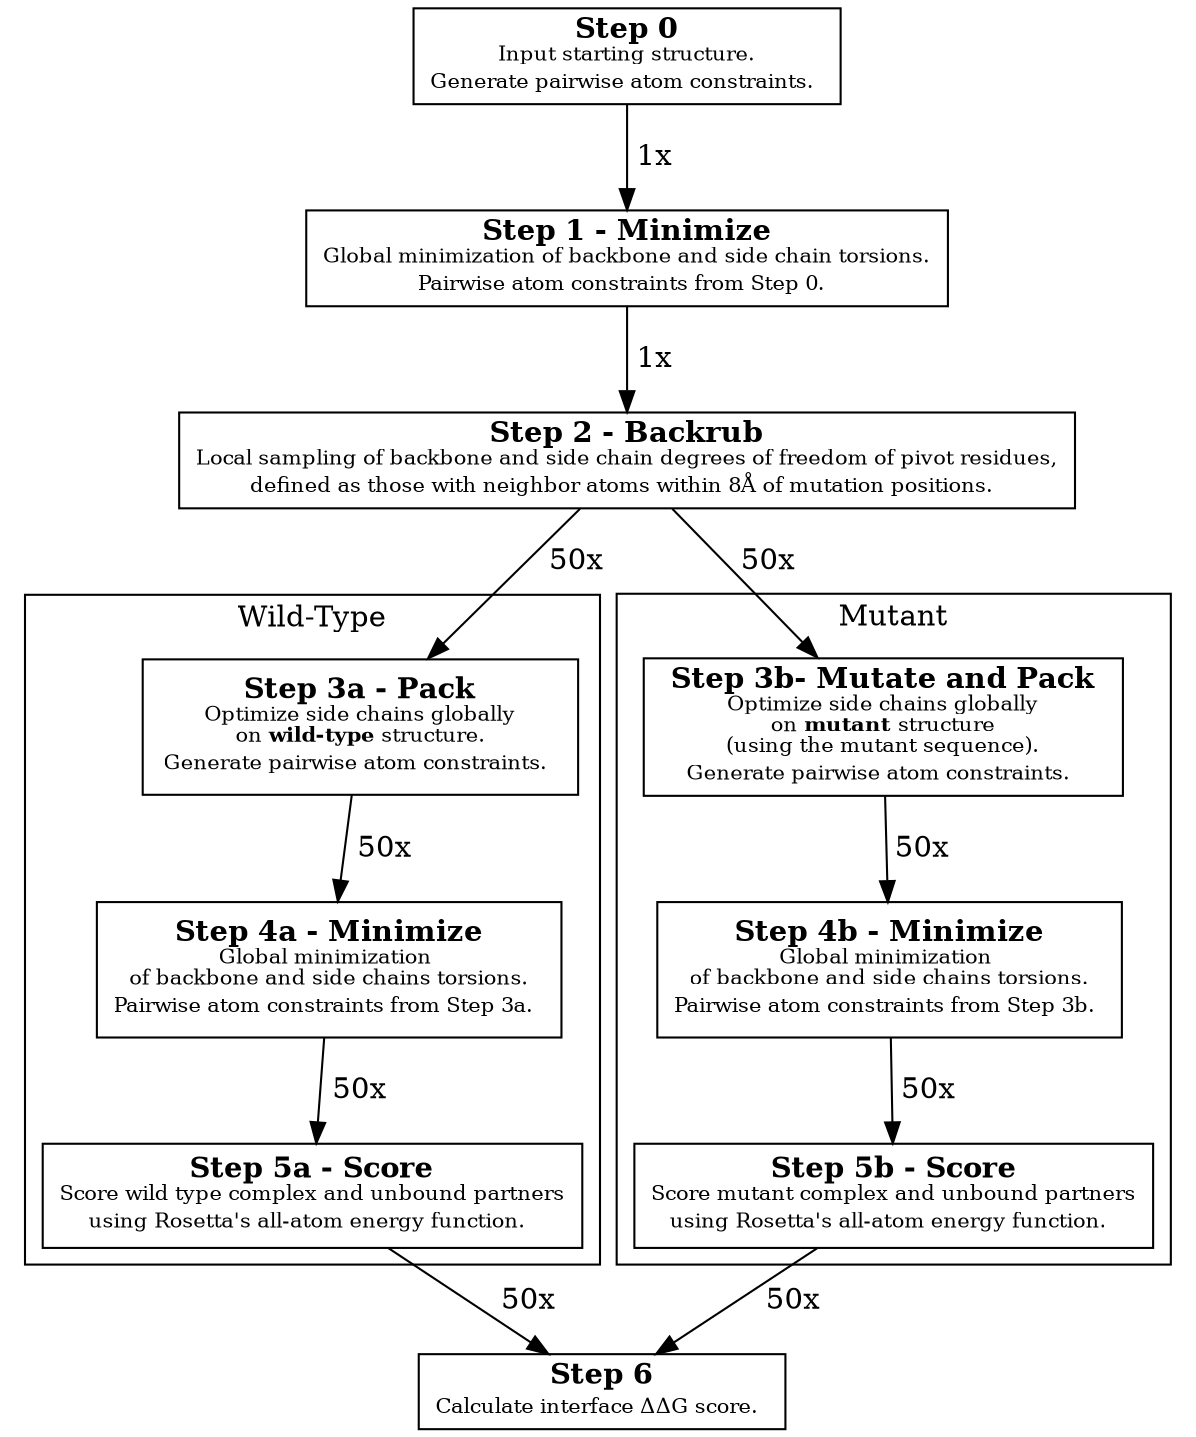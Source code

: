 digraph cluster{
rankdir=TB;
forcelabels=true;

step0 [label=< <B>Step 0</B> <BR/><FONT POINT-SIZE="10">
Input starting structure.<BR/>
Generate pairwise atom constraints.
</FONT> >, shape=box];

step1 [label=< <B>Step 1 - Minimize</B> <BR/><FONT POINT-SIZE="10">
Global minimization of backbone and side chain torsions.<BR/>
Pairwise atom constraints from Step 0.
</FONT> >, shape=box];

step2 [label=< <B>Step 2 - Backrub</B> <BR/><FONT POINT-SIZE="10">
Local sampling of backbone and side chain degrees of freedom of pivot residues,<BR/>
defined as those with neighbor atoms within 8Å of mutation positions.
</FONT> >, shape=box];

step3a [label=< <B>Step 3a - Pack</B> <BR/><FONT POINT-SIZE="10">
Optimize side chains globally<BR/>
on <B>wild-type</B> structure.<BR/>
Generate pairwise atom constraints.
</FONT> >, shape=box, width = 2.9, height = 0.9];

step3b [label=< <B>Step 3b- Mutate and Pack</B> <BR/><FONT POINT-SIZE="10">
Optimize side chains globally<BR/>
on <B>mutant</B> structure<BR/>
(using the mutant sequence).<BR/>
Generate pairwise atom constraints.
</FONT> >, shape=box, width = 2.9, height = 0.9];

step4a [label=< <B>Step 4a - Minimize</B> <BR/><FONT POINT-SIZE="10">
Global minimization <BR/>
of backbone and side chains torsions.<BR/>
Pairwise atom constraints from Step 3a.
</FONT> >, shape=box, width = 2.9, height = 0.9];

step4b [label=< <B>Step 4b - Minimize</B> <BR/><FONT POINT-SIZE="10">
Global minimization <BR/>
of backbone and side chains torsions.<BR/>
Pairwise atom constraints from Step 3b.
</FONT> >, shape=box, width = 2.9, height = 0.9];

step5a [label=< <B>Step 5a - Score</B> <BR/><FONT POINT-SIZE="10">
Score wild type complex and unbound partners<BR/>
using Rosetta's all-atom energy function.
</FONT> >, shape=box, width = 2.9, height = 0.7];

step5b [label=< <B>Step 5b - Score</B> <BR/><FONT POINT-SIZE="10">
Score mutant complex and unbound partners<BR/>
using Rosetta's all-atom energy function.
</FONT> >, shape=box, width = 2.9, height = 0.7];

step6 [label=< <B>Step 6</B> <BR/><FONT POINT-SIZE="10">
Calculate interface ΔΔG score.
</FONT> >, shape=box];

step0 -> step1 [label = " 1x"];
step1 -> step2 [label = " 1x"];
step2 -> step3a [label = " 50x"];
step2 -> step3b [label = " 50x"];

subgraph cluster0 {
step3a -> step4a [label = " 50x"];
step4a -> step5a [label = " 50x"];
label = "Wild-Type";
}
subgraph cluster1 {
step3b -> step4b [label = " 50x"];
step4b -> step5b [label = " 50x"];
label = "Mutant";
}

step5a -> step6 [label = " 50x"];
step5b -> step6 [label = " 50x"];

# step2 -> step6;

}